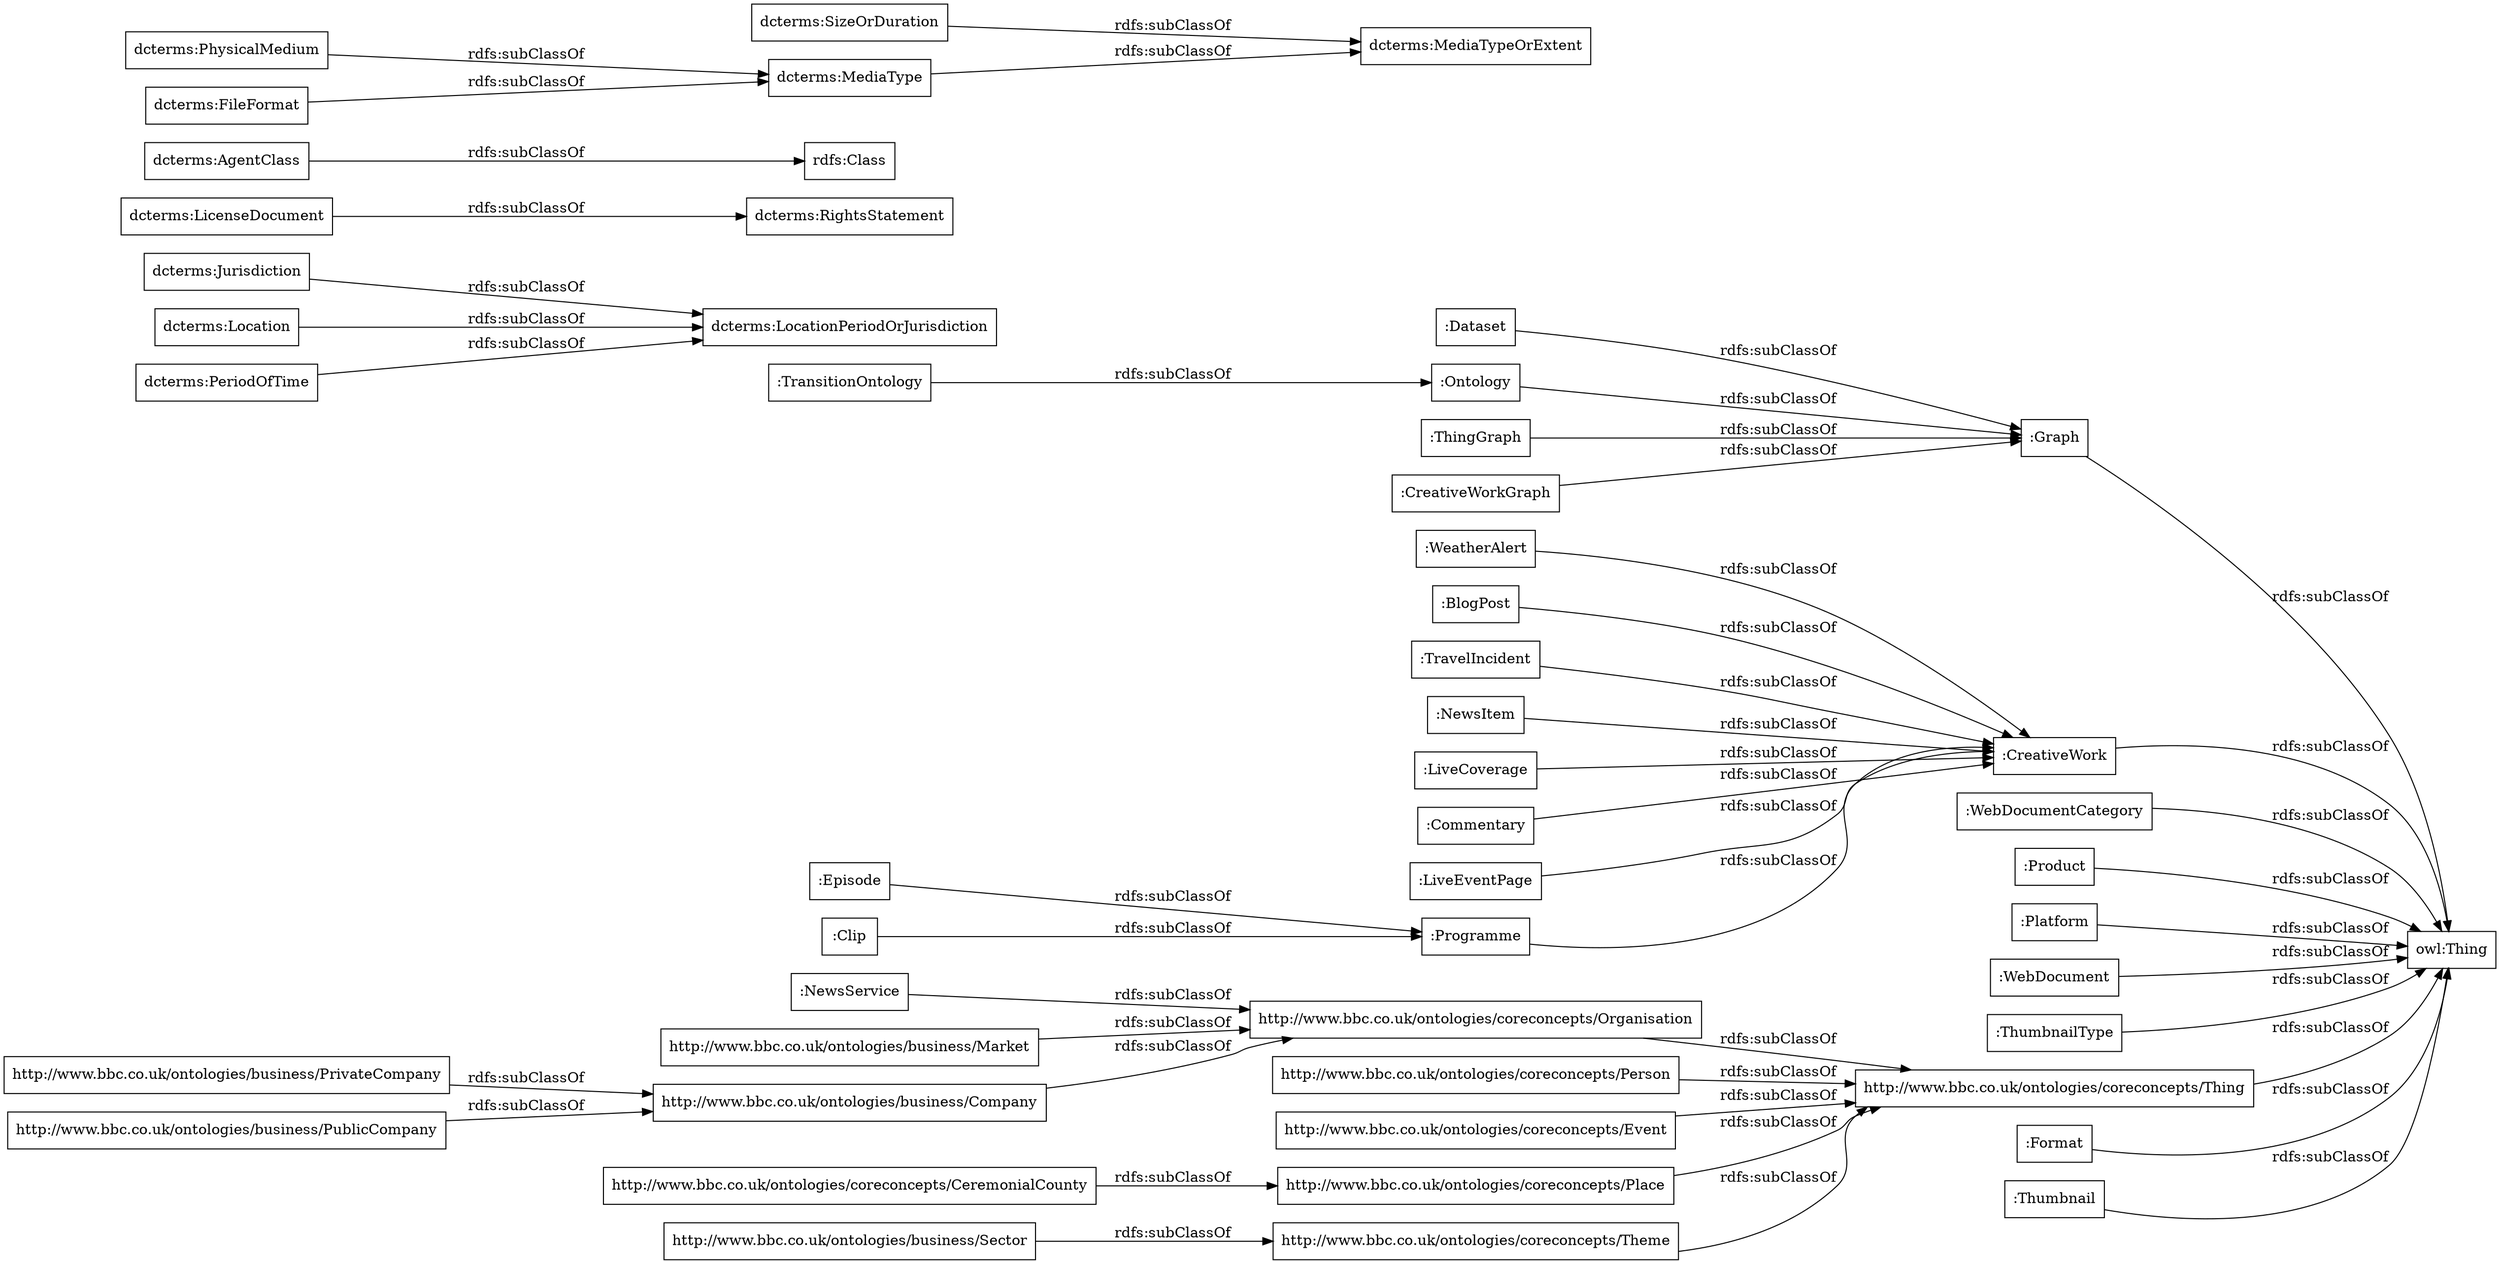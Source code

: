digraph ar2dtool_diagram { 
rankdir=LR;
size="1000"
node [shape = rectangle, color="black"]; "http://www.bbc.co.uk/ontologies/business/PrivateCompany" "http://www.bbc.co.uk/ontologies/business/PublicCompany" "http://www.bbc.co.uk/ontologies/business/Sector" "http://www.bbc.co.uk/ontologies/business/Company" "http://www.bbc.co.uk/ontologies/business/Market" "http://www.bbc.co.uk/ontologies/coreconcepts/Thing" "http://www.bbc.co.uk/ontologies/coreconcepts/CeremonialCounty" "http://www.bbc.co.uk/ontologies/coreconcepts/Theme" "http://www.bbc.co.uk/ontologies/coreconcepts/Place" "http://www.bbc.co.uk/ontologies/coreconcepts/Person" "http://www.bbc.co.uk/ontologies/coreconcepts/Organisation" "http://www.bbc.co.uk/ontologies/coreconcepts/Event" ":ThingGraph" ":Ontology" ":Graph" ":CreativeWorkGraph" ":Dataset" ":TransitionOntology" ":WebDocumentCategory" ":Product" ":Platform" ":NewsService" ":WebDocument" ":ThumbnailType" ":Episode" ":TravelIncident" ":Clip" ":NewsItem" ":CreativeWork" ":LiveCoverage" ":Commentary" ":Programme" ":LiveEventPage" ":Format" ":WeatherAlert" ":BlogPost" ":Thumbnail" ; /*classes style*/
	"dcterms:Jurisdiction" -> "dcterms:LocationPeriodOrJurisdiction" [ label = "rdfs:subClassOf" ];
	":Clip" -> ":Programme" [ label = "rdfs:subClassOf" ];
	":NewsService" -> "http://www.bbc.co.uk/ontologies/coreconcepts/Organisation" [ label = "rdfs:subClassOf" ];
	"http://www.bbc.co.uk/ontologies/coreconcepts/CeremonialCounty" -> "http://www.bbc.co.uk/ontologies/coreconcepts/Place" [ label = "rdfs:subClassOf" ];
	":ThingGraph" -> ":Graph" [ label = "rdfs:subClassOf" ];
	":Programme" -> ":CreativeWork" [ label = "rdfs:subClassOf" ];
	"http://www.bbc.co.uk/ontologies/coreconcepts/Organisation" -> "http://www.bbc.co.uk/ontologies/coreconcepts/Thing" [ label = "rdfs:subClassOf" ];
	"http://www.bbc.co.uk/ontologies/business/PrivateCompany" -> "http://www.bbc.co.uk/ontologies/business/Company" [ label = "rdfs:subClassOf" ];
	"http://www.bbc.co.uk/ontologies/coreconcepts/Theme" -> "http://www.bbc.co.uk/ontologies/coreconcepts/Thing" [ label = "rdfs:subClassOf" ];
	":Product" -> "owl:Thing" [ label = "rdfs:subClassOf" ];
	":WebDocument" -> "owl:Thing" [ label = "rdfs:subClassOf" ];
	"http://www.bbc.co.uk/ontologies/coreconcepts/Thing" -> "owl:Thing" [ label = "rdfs:subClassOf" ];
	"dcterms:LicenseDocument" -> "dcterms:RightsStatement" [ label = "rdfs:subClassOf" ];
	":CreativeWorkGraph" -> ":Graph" [ label = "rdfs:subClassOf" ];
	":LiveCoverage" -> ":CreativeWork" [ label = "rdfs:subClassOf" ];
	"http://www.bbc.co.uk/ontologies/business/Market" -> "http://www.bbc.co.uk/ontologies/coreconcepts/Organisation" [ label = "rdfs:subClassOf" ];
	"dcterms:AgentClass" -> "rdfs:Class" [ label = "rdfs:subClassOf" ];
	"http://www.bbc.co.uk/ontologies/coreconcepts/Place" -> "http://www.bbc.co.uk/ontologies/coreconcepts/Thing" [ label = "rdfs:subClassOf" ];
	":Dataset" -> ":Graph" [ label = "rdfs:subClassOf" ];
	"dcterms:SizeOrDuration" -> "dcterms:MediaTypeOrExtent" [ label = "rdfs:subClassOf" ];
	"http://www.bbc.co.uk/ontologies/business/PublicCompany" -> "http://www.bbc.co.uk/ontologies/business/Company" [ label = "rdfs:subClassOf" ];
	":Thumbnail" -> "owl:Thing" [ label = "rdfs:subClassOf" ];
	":Graph" -> "owl:Thing" [ label = "rdfs:subClassOf" ];
	":WebDocumentCategory" -> "owl:Thing" [ label = "rdfs:subClassOf" ];
	":LiveEventPage" -> ":CreativeWork" [ label = "rdfs:subClassOf" ];
	":Format" -> "owl:Thing" [ label = "rdfs:subClassOf" ];
	"dcterms:MediaType" -> "dcterms:MediaTypeOrExtent" [ label = "rdfs:subClassOf" ];
	"http://www.bbc.co.uk/ontologies/business/Company" -> "http://www.bbc.co.uk/ontologies/coreconcepts/Organisation" [ label = "rdfs:subClassOf" ];
	"http://www.bbc.co.uk/ontologies/coreconcepts/Event" -> "http://www.bbc.co.uk/ontologies/coreconcepts/Thing" [ label = "rdfs:subClassOf" ];
	":CreativeWork" -> "owl:Thing" [ label = "rdfs:subClassOf" ];
	":WeatherAlert" -> ":CreativeWork" [ label = "rdfs:subClassOf" ];
	"http://www.bbc.co.uk/ontologies/coreconcepts/Person" -> "http://www.bbc.co.uk/ontologies/coreconcepts/Thing" [ label = "rdfs:subClassOf" ];
	"http://www.bbc.co.uk/ontologies/business/Sector" -> "http://www.bbc.co.uk/ontologies/coreconcepts/Theme" [ label = "rdfs:subClassOf" ];
	":BlogPost" -> ":CreativeWork" [ label = "rdfs:subClassOf" ];
	":Episode" -> ":Programme" [ label = "rdfs:subClassOf" ];
	":ThumbnailType" -> "owl:Thing" [ label = "rdfs:subClassOf" ];
	"dcterms:Location" -> "dcterms:LocationPeriodOrJurisdiction" [ label = "rdfs:subClassOf" ];
	":Ontology" -> ":Graph" [ label = "rdfs:subClassOf" ];
	":Commentary" -> ":CreativeWork" [ label = "rdfs:subClassOf" ];
	"dcterms:PeriodOfTime" -> "dcterms:LocationPeriodOrJurisdiction" [ label = "rdfs:subClassOf" ];
	":TravelIncident" -> ":CreativeWork" [ label = "rdfs:subClassOf" ];
	":NewsItem" -> ":CreativeWork" [ label = "rdfs:subClassOf" ];
	":Platform" -> "owl:Thing" [ label = "rdfs:subClassOf" ];
	"dcterms:PhysicalMedium" -> "dcterms:MediaType" [ label = "rdfs:subClassOf" ];
	":TransitionOntology" -> ":Ontology" [ label = "rdfs:subClassOf" ];
	"dcterms:FileFormat" -> "dcterms:MediaType" [ label = "rdfs:subClassOf" ];

}
